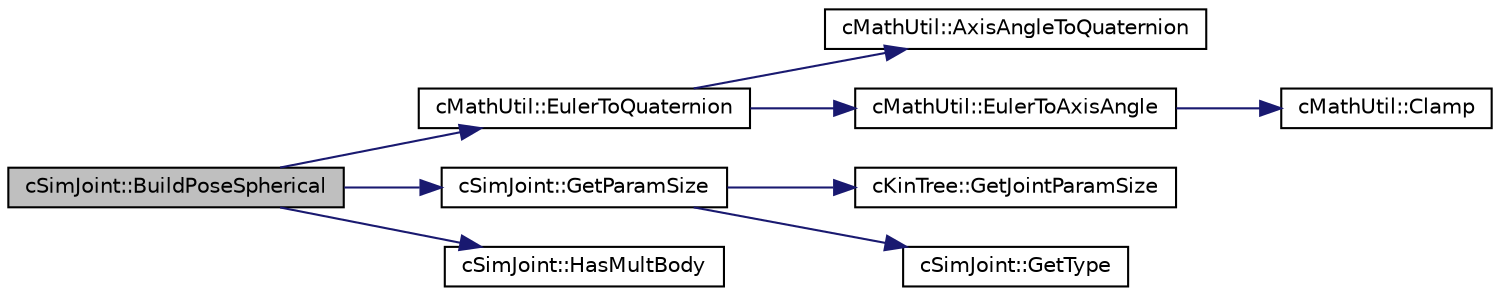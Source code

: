 digraph "cSimJoint::BuildPoseSpherical"
{
 // LATEX_PDF_SIZE
  edge [fontname="Helvetica",fontsize="10",labelfontname="Helvetica",labelfontsize="10"];
  node [fontname="Helvetica",fontsize="10",shape=record];
  rankdir="LR";
  Node1 [label="cSimJoint::BuildPoseSpherical",height=0.2,width=0.4,color="black", fillcolor="grey75", style="filled", fontcolor="black",tooltip=" "];
  Node1 -> Node2 [color="midnightblue",fontsize="10",style="solid",fontname="Helvetica"];
  Node2 [label="cMathUtil::EulerToQuaternion",height=0.2,width=0.4,color="black", fillcolor="white", style="filled",URL="$classc_math_util.html#af755047dfddaa55088cbf6bc2bf02327",tooltip=" "];
  Node2 -> Node3 [color="midnightblue",fontsize="10",style="solid",fontname="Helvetica"];
  Node3 [label="cMathUtil::AxisAngleToQuaternion",height=0.2,width=0.4,color="black", fillcolor="white", style="filled",URL="$classc_math_util.html#a2676ee59b4e895344c077468da3b6c8f",tooltip=" "];
  Node2 -> Node4 [color="midnightblue",fontsize="10",style="solid",fontname="Helvetica"];
  Node4 [label="cMathUtil::EulerToAxisAngle",height=0.2,width=0.4,color="black", fillcolor="white", style="filled",URL="$classc_math_util.html#a8fd8f44cd65cdaa9c5cc1b1ff4b3652e",tooltip=" "];
  Node4 -> Node5 [color="midnightblue",fontsize="10",style="solid",fontname="Helvetica"];
  Node5 [label="cMathUtil::Clamp",height=0.2,width=0.4,color="black", fillcolor="white", style="filled",URL="$classc_math_util.html#ac7702e2a05013616d11f03619d9b4f1e",tooltip=" "];
  Node1 -> Node6 [color="midnightblue",fontsize="10",style="solid",fontname="Helvetica"];
  Node6 [label="cSimJoint::GetParamSize",height=0.2,width=0.4,color="black", fillcolor="white", style="filled",URL="$classc_sim_joint.html#af16adf0e4f5a53862cd0cb98a6fb29c9",tooltip=" "];
  Node6 -> Node7 [color="midnightblue",fontsize="10",style="solid",fontname="Helvetica"];
  Node7 [label="cKinTree::GetJointParamSize",height=0.2,width=0.4,color="black", fillcolor="white", style="filled",URL="$classc_kin_tree.html#a9c308e9e4654d96bcc47ba02770a06ea",tooltip=" "];
  Node6 -> Node8 [color="midnightblue",fontsize="10",style="solid",fontname="Helvetica"];
  Node8 [label="cSimJoint::GetType",height=0.2,width=0.4,color="black", fillcolor="white", style="filled",URL="$classc_sim_joint.html#a4b26fdef1048fcd9c9711a648c13ca1f",tooltip=" "];
  Node1 -> Node9 [color="midnightblue",fontsize="10",style="solid",fontname="Helvetica"];
  Node9 [label="cSimJoint::HasMultBody",height=0.2,width=0.4,color="black", fillcolor="white", style="filled",URL="$classc_sim_joint.html#a9ad925566798fc88e2ed7132043a3058",tooltip=" "];
}
